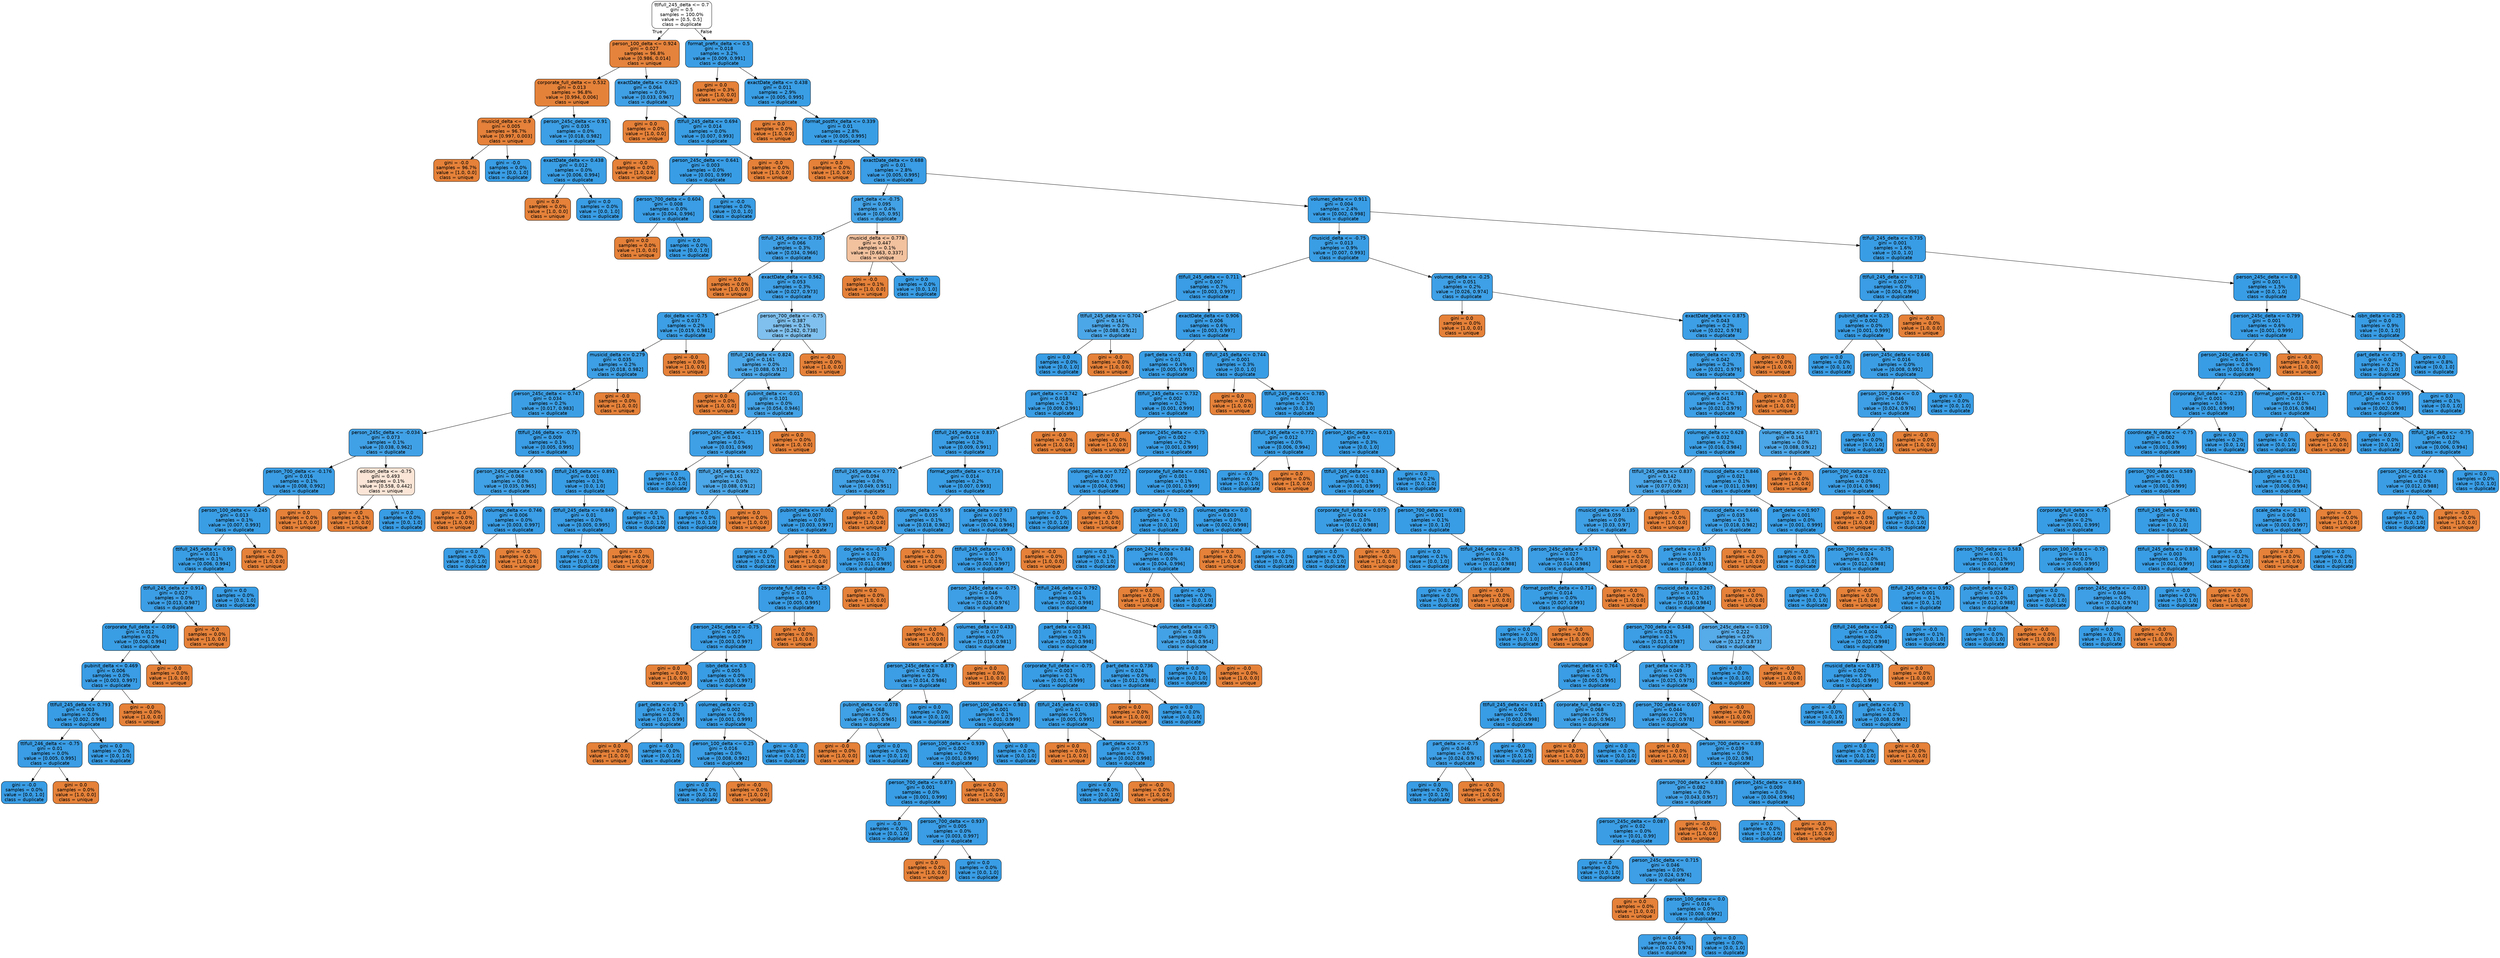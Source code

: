 digraph Tree {
node [shape=box, style="filled, rounded", color="black", fontname=helvetica] ;
edge [fontname=helvetica] ;
0 [label="ttlfull_245_delta <= 0.7\ngini = 0.5\nsamples = 100.0%\nvalue = [0.5, 0.5]\nclass = duplicate", fillcolor="#ffffff"] ;
1 [label="person_100_delta <= 0.924\ngini = 0.027\nsamples = 96.8%\nvalue = [0.986, 0.014]\nclass = unique", fillcolor="#e5833c"] ;
0 -> 1 [labeldistance=2.5, labelangle=45, headlabel="True"] ;
2 [label="corporate_full_delta <= 0.532\ngini = 0.013\nsamples = 96.8%\nvalue = [0.994, 0.006]\nclass = unique", fillcolor="#e5823a"] ;
1 -> 2 ;
3 [label="musicid_delta <= 0.9\ngini = 0.005\nsamples = 96.7%\nvalue = [0.997, 0.003]\nclass = unique", fillcolor="#e5813a"] ;
2 -> 3 ;
4 [label="gini = -0.0\nsamples = 96.7%\nvalue = [1.0, 0.0]\nclass = unique", fillcolor="#e58139"] ;
3 -> 4 ;
5 [label="gini = -0.0\nsamples = 0.0%\nvalue = [0.0, 1.0]\nclass = duplicate", fillcolor="#399de5"] ;
3 -> 5 ;
6 [label="person_245c_delta <= 0.91\ngini = 0.035\nsamples = 0.0%\nvalue = [0.018, 0.982]\nclass = duplicate", fillcolor="#3d9fe5"] ;
2 -> 6 ;
7 [label="exactDate_delta <= 0.438\ngini = 0.012\nsamples = 0.0%\nvalue = [0.006, 0.994]\nclass = duplicate", fillcolor="#3a9ee5"] ;
6 -> 7 ;
8 [label="gini = 0.0\nsamples = 0.0%\nvalue = [1.0, 0.0]\nclass = unique", fillcolor="#e58139"] ;
7 -> 8 ;
9 [label="gini = 0.0\nsamples = 0.0%\nvalue = [0.0, 1.0]\nclass = duplicate", fillcolor="#399de5"] ;
7 -> 9 ;
10 [label="gini = -0.0\nsamples = 0.0%\nvalue = [1.0, 0.0]\nclass = unique", fillcolor="#e58139"] ;
6 -> 10 ;
11 [label="exactDate_delta <= 0.625\ngini = 0.064\nsamples = 0.0%\nvalue = [0.033, 0.967]\nclass = duplicate", fillcolor="#40a0e6"] ;
1 -> 11 ;
12 [label="gini = 0.0\nsamples = 0.0%\nvalue = [1.0, 0.0]\nclass = unique", fillcolor="#e58139"] ;
11 -> 12 ;
13 [label="ttlfull_245_delta <= 0.694\ngini = 0.014\nsamples = 0.0%\nvalue = [0.007, 0.993]\nclass = duplicate", fillcolor="#3a9ee5"] ;
11 -> 13 ;
14 [label="person_245c_delta <= 0.641\ngini = 0.003\nsamples = 0.0%\nvalue = [0.001, 0.999]\nclass = duplicate", fillcolor="#399de5"] ;
13 -> 14 ;
15 [label="person_700_delta <= 0.604\ngini = 0.008\nsamples = 0.0%\nvalue = [0.004, 0.996]\nclass = duplicate", fillcolor="#3a9de5"] ;
14 -> 15 ;
16 [label="gini = 0.0\nsamples = 0.0%\nvalue = [1.0, 0.0]\nclass = unique", fillcolor="#e58139"] ;
15 -> 16 ;
17 [label="gini = 0.0\nsamples = 0.0%\nvalue = [0.0, 1.0]\nclass = duplicate", fillcolor="#399de5"] ;
15 -> 17 ;
18 [label="gini = -0.0\nsamples = 0.0%\nvalue = [0.0, 1.0]\nclass = duplicate", fillcolor="#399de5"] ;
14 -> 18 ;
19 [label="gini = -0.0\nsamples = 0.0%\nvalue = [1.0, 0.0]\nclass = unique", fillcolor="#e58139"] ;
13 -> 19 ;
20 [label="format_prefix_delta <= 0.5\ngini = 0.018\nsamples = 3.2%\nvalue = [0.009, 0.991]\nclass = duplicate", fillcolor="#3b9ee5"] ;
0 -> 20 [labeldistance=2.5, labelangle=-45, headlabel="False"] ;
21 [label="gini = 0.0\nsamples = 0.3%\nvalue = [1.0, 0.0]\nclass = unique", fillcolor="#e58139"] ;
20 -> 21 ;
22 [label="exactDate_delta <= 0.438\ngini = 0.011\nsamples = 2.9%\nvalue = [0.005, 0.995]\nclass = duplicate", fillcolor="#3a9ee5"] ;
20 -> 22 ;
23 [label="gini = 0.0\nsamples = 0.0%\nvalue = [1.0, 0.0]\nclass = unique", fillcolor="#e58139"] ;
22 -> 23 ;
24 [label="format_postfix_delta <= 0.339\ngini = 0.01\nsamples = 2.8%\nvalue = [0.005, 0.995]\nclass = duplicate", fillcolor="#3a9ee5"] ;
22 -> 24 ;
25 [label="gini = 0.0\nsamples = 0.0%\nvalue = [1.0, 0.0]\nclass = unique", fillcolor="#e58139"] ;
24 -> 25 ;
26 [label="exactDate_delta <= 0.688\ngini = 0.01\nsamples = 2.8%\nvalue = [0.005, 0.995]\nclass = duplicate", fillcolor="#3a9de5"] ;
24 -> 26 ;
27 [label="part_delta <= -0.75\ngini = 0.095\nsamples = 0.4%\nvalue = [0.05, 0.95]\nclass = duplicate", fillcolor="#43a2e6"] ;
26 -> 27 ;
28 [label="ttlfull_245_delta <= 0.735\ngini = 0.066\nsamples = 0.3%\nvalue = [0.034, 0.966]\nclass = duplicate", fillcolor="#40a0e6"] ;
27 -> 28 ;
29 [label="gini = 0.0\nsamples = 0.0%\nvalue = [1.0, 0.0]\nclass = unique", fillcolor="#e58139"] ;
28 -> 29 ;
30 [label="exactDate_delta <= 0.562\ngini = 0.053\nsamples = 0.3%\nvalue = [0.027, 0.973]\nclass = duplicate", fillcolor="#3fa0e6"] ;
28 -> 30 ;
31 [label="doi_delta <= -0.75\ngini = 0.037\nsamples = 0.2%\nvalue = [0.019, 0.981]\nclass = duplicate", fillcolor="#3d9fe5"] ;
30 -> 31 ;
32 [label="musicid_delta <= 0.279\ngini = 0.035\nsamples = 0.2%\nvalue = [0.018, 0.982]\nclass = duplicate", fillcolor="#3d9fe5"] ;
31 -> 32 ;
33 [label="person_245c_delta <= 0.747\ngini = 0.034\nsamples = 0.2%\nvalue = [0.017, 0.983]\nclass = duplicate", fillcolor="#3c9fe5"] ;
32 -> 33 ;
34 [label="person_245c_delta <= -0.034\ngini = 0.073\nsamples = 0.1%\nvalue = [0.038, 0.962]\nclass = duplicate", fillcolor="#41a1e6"] ;
33 -> 34 ;
35 [label="person_700_delta <= -0.176\ngini = 0.016\nsamples = 0.1%\nvalue = [0.008, 0.992]\nclass = duplicate", fillcolor="#3b9ee5"] ;
34 -> 35 ;
36 [label="person_100_delta <= -0.245\ngini = 0.013\nsamples = 0.1%\nvalue = [0.007, 0.993]\nclass = duplicate", fillcolor="#3a9ee5"] ;
35 -> 36 ;
37 [label="ttlfull_245_delta <= 0.95\ngini = 0.011\nsamples = 0.1%\nvalue = [0.006, 0.994]\nclass = duplicate", fillcolor="#3a9ee5"] ;
36 -> 37 ;
38 [label="ttlfull_245_delta <= 0.914\ngini = 0.027\nsamples = 0.0%\nvalue = [0.013, 0.987]\nclass = duplicate", fillcolor="#3c9ee5"] ;
37 -> 38 ;
39 [label="corporate_full_delta <= -0.096\ngini = 0.012\nsamples = 0.0%\nvalue = [0.006, 0.994]\nclass = duplicate", fillcolor="#3a9ee5"] ;
38 -> 39 ;
40 [label="pubinit_delta <= 0.469\ngini = 0.006\nsamples = 0.0%\nvalue = [0.003, 0.997]\nclass = duplicate", fillcolor="#3a9de5"] ;
39 -> 40 ;
41 [label="ttlfull_245_delta <= 0.793\ngini = 0.003\nsamples = 0.0%\nvalue = [0.002, 0.998]\nclass = duplicate", fillcolor="#399de5"] ;
40 -> 41 ;
42 [label="ttlfull_246_delta <= -0.75\ngini = 0.01\nsamples = 0.0%\nvalue = [0.005, 0.995]\nclass = duplicate", fillcolor="#3a9de5"] ;
41 -> 42 ;
43 [label="gini = -0.0\nsamples = 0.0%\nvalue = [0.0, 1.0]\nclass = duplicate", fillcolor="#399de5"] ;
42 -> 43 ;
44 [label="gini = 0.0\nsamples = 0.0%\nvalue = [1.0, 0.0]\nclass = unique", fillcolor="#e58139"] ;
42 -> 44 ;
45 [label="gini = 0.0\nsamples = 0.0%\nvalue = [0.0, 1.0]\nclass = duplicate", fillcolor="#399de5"] ;
41 -> 45 ;
46 [label="gini = -0.0\nsamples = 0.0%\nvalue = [1.0, 0.0]\nclass = unique", fillcolor="#e58139"] ;
40 -> 46 ;
47 [label="gini = -0.0\nsamples = 0.0%\nvalue = [1.0, 0.0]\nclass = unique", fillcolor="#e58139"] ;
39 -> 47 ;
48 [label="gini = -0.0\nsamples = 0.0%\nvalue = [1.0, 0.0]\nclass = unique", fillcolor="#e58139"] ;
38 -> 48 ;
49 [label="gini = 0.0\nsamples = 0.0%\nvalue = [0.0, 1.0]\nclass = duplicate", fillcolor="#399de5"] ;
37 -> 49 ;
50 [label="gini = 0.0\nsamples = 0.0%\nvalue = [1.0, 0.0]\nclass = unique", fillcolor="#e58139"] ;
36 -> 50 ;
51 [label="gini = 0.0\nsamples = 0.0%\nvalue = [1.0, 0.0]\nclass = unique", fillcolor="#e58139"] ;
35 -> 51 ;
52 [label="edition_delta <= -0.75\ngini = 0.493\nsamples = 0.1%\nvalue = [0.558, 0.442]\nclass = unique", fillcolor="#fae5d6"] ;
34 -> 52 ;
53 [label="gini = -0.0\nsamples = 0.1%\nvalue = [1.0, 0.0]\nclass = unique", fillcolor="#e58139"] ;
52 -> 53 ;
54 [label="gini = 0.0\nsamples = 0.0%\nvalue = [0.0, 1.0]\nclass = duplicate", fillcolor="#399de5"] ;
52 -> 54 ;
55 [label="ttlfull_246_delta <= -0.75\ngini = 0.009\nsamples = 0.1%\nvalue = [0.005, 0.995]\nclass = duplicate", fillcolor="#3a9de5"] ;
33 -> 55 ;
56 [label="person_245c_delta <= 0.906\ngini = 0.068\nsamples = 0.0%\nvalue = [0.035, 0.965]\nclass = duplicate", fillcolor="#40a1e6"] ;
55 -> 56 ;
57 [label="gini = -0.0\nsamples = 0.0%\nvalue = [1.0, 0.0]\nclass = unique", fillcolor="#e58139"] ;
56 -> 57 ;
58 [label="volumes_delta <= 0.746\ngini = 0.006\nsamples = 0.0%\nvalue = [0.003, 0.997]\nclass = duplicate", fillcolor="#3a9de5"] ;
56 -> 58 ;
59 [label="gini = 0.0\nsamples = 0.0%\nvalue = [0.0, 1.0]\nclass = duplicate", fillcolor="#399de5"] ;
58 -> 59 ;
60 [label="gini = -0.0\nsamples = 0.0%\nvalue = [1.0, 0.0]\nclass = unique", fillcolor="#e58139"] ;
58 -> 60 ;
61 [label="ttlfull_245_delta <= 0.891\ngini = 0.001\nsamples = 0.1%\nvalue = [0.0, 1.0]\nclass = duplicate", fillcolor="#399de5"] ;
55 -> 61 ;
62 [label="ttlfull_245_delta <= 0.849\ngini = 0.01\nsamples = 0.0%\nvalue = [0.005, 0.995]\nclass = duplicate", fillcolor="#3a9de5"] ;
61 -> 62 ;
63 [label="gini = -0.0\nsamples = 0.0%\nvalue = [0.0, 1.0]\nclass = duplicate", fillcolor="#399de5"] ;
62 -> 63 ;
64 [label="gini = 0.0\nsamples = 0.0%\nvalue = [1.0, 0.0]\nclass = unique", fillcolor="#e58139"] ;
62 -> 64 ;
65 [label="gini = -0.0\nsamples = 0.1%\nvalue = [0.0, 1.0]\nclass = duplicate", fillcolor="#399de5"] ;
61 -> 65 ;
66 [label="gini = -0.0\nsamples = 0.0%\nvalue = [1.0, 0.0]\nclass = unique", fillcolor="#e58139"] ;
32 -> 66 ;
67 [label="gini = -0.0\nsamples = 0.0%\nvalue = [1.0, 0.0]\nclass = unique", fillcolor="#e58139"] ;
31 -> 67 ;
68 [label="person_700_delta <= -0.75\ngini = 0.387\nsamples = 0.1%\nvalue = [0.262, 0.738]\nclass = duplicate", fillcolor="#7fc0ee"] ;
30 -> 68 ;
69 [label="ttlfull_245_delta <= 0.824\ngini = 0.161\nsamples = 0.0%\nvalue = [0.088, 0.912]\nclass = duplicate", fillcolor="#4ca7e8"] ;
68 -> 69 ;
70 [label="gini = 0.0\nsamples = 0.0%\nvalue = [1.0, 0.0]\nclass = unique", fillcolor="#e58139"] ;
69 -> 70 ;
71 [label="pubinit_delta <= -0.01\ngini = 0.101\nsamples = 0.0%\nvalue = [0.054, 0.946]\nclass = duplicate", fillcolor="#44a3e6"] ;
69 -> 71 ;
72 [label="person_245c_delta <= -0.115\ngini = 0.061\nsamples = 0.0%\nvalue = [0.031, 0.969]\nclass = duplicate", fillcolor="#3fa0e6"] ;
71 -> 72 ;
73 [label="gini = 0.0\nsamples = 0.0%\nvalue = [0.0, 1.0]\nclass = duplicate", fillcolor="#399de5"] ;
72 -> 73 ;
74 [label="ttlfull_245_delta <= 0.922\ngini = 0.161\nsamples = 0.0%\nvalue = [0.088, 0.912]\nclass = duplicate", fillcolor="#4ca7e8"] ;
72 -> 74 ;
75 [label="gini = 0.0\nsamples = 0.0%\nvalue = [0.0, 1.0]\nclass = duplicate", fillcolor="#399de5"] ;
74 -> 75 ;
76 [label="gini = 0.0\nsamples = 0.0%\nvalue = [1.0, 0.0]\nclass = unique", fillcolor="#e58139"] ;
74 -> 76 ;
77 [label="gini = 0.0\nsamples = 0.0%\nvalue = [1.0, 0.0]\nclass = unique", fillcolor="#e58139"] ;
71 -> 77 ;
78 [label="gini = -0.0\nsamples = 0.0%\nvalue = [1.0, 0.0]\nclass = unique", fillcolor="#e58139"] ;
68 -> 78 ;
79 [label="musicid_delta <= 0.778\ngini = 0.447\nsamples = 0.1%\nvalue = [0.663, 0.337]\nclass = unique", fillcolor="#f2c19e"] ;
27 -> 79 ;
80 [label="gini = -0.0\nsamples = 0.1%\nvalue = [1.0, 0.0]\nclass = unique", fillcolor="#e58139"] ;
79 -> 80 ;
81 [label="gini = 0.0\nsamples = 0.0%\nvalue = [0.0, 1.0]\nclass = duplicate", fillcolor="#399de5"] ;
79 -> 81 ;
82 [label="volumes_delta <= 0.911\ngini = 0.004\nsamples = 2.4%\nvalue = [0.002, 0.998]\nclass = duplicate", fillcolor="#399de5"] ;
26 -> 82 ;
83 [label="musicid_delta <= -0.75\ngini = 0.013\nsamples = 0.9%\nvalue = [0.007, 0.993]\nclass = duplicate", fillcolor="#3a9ee5"] ;
82 -> 83 ;
84 [label="ttlfull_245_delta <= 0.711\ngini = 0.007\nsamples = 0.7%\nvalue = [0.003, 0.997]\nclass = duplicate", fillcolor="#3a9de5"] ;
83 -> 84 ;
85 [label="ttlfull_245_delta <= 0.704\ngini = 0.161\nsamples = 0.0%\nvalue = [0.088, 0.912]\nclass = duplicate", fillcolor="#4ca7e8"] ;
84 -> 85 ;
86 [label="gini = 0.0\nsamples = 0.0%\nvalue = [0.0, 1.0]\nclass = duplicate", fillcolor="#399de5"] ;
85 -> 86 ;
87 [label="gini = -0.0\nsamples = 0.0%\nvalue = [1.0, 0.0]\nclass = unique", fillcolor="#e58139"] ;
85 -> 87 ;
88 [label="exactDate_delta <= 0.906\ngini = 0.006\nsamples = 0.6%\nvalue = [0.003, 0.997]\nclass = duplicate", fillcolor="#3a9de5"] ;
84 -> 88 ;
89 [label="part_delta <= 0.748\ngini = 0.01\nsamples = 0.4%\nvalue = [0.005, 0.995]\nclass = duplicate", fillcolor="#3a9ee5"] ;
88 -> 89 ;
90 [label="part_delta <= 0.742\ngini = 0.018\nsamples = 0.2%\nvalue = [0.009, 0.991]\nclass = duplicate", fillcolor="#3b9ee5"] ;
89 -> 90 ;
91 [label="ttlfull_245_delta <= 0.837\ngini = 0.018\nsamples = 0.2%\nvalue = [0.009, 0.991]\nclass = duplicate", fillcolor="#3b9ee5"] ;
90 -> 91 ;
92 [label="ttlfull_245_delta <= 0.772\ngini = 0.094\nsamples = 0.0%\nvalue = [0.049, 0.951]\nclass = duplicate", fillcolor="#43a2e6"] ;
91 -> 92 ;
93 [label="pubinit_delta <= 0.002\ngini = 0.007\nsamples = 0.0%\nvalue = [0.003, 0.997]\nclass = duplicate", fillcolor="#3a9de5"] ;
92 -> 93 ;
94 [label="gini = 0.0\nsamples = 0.0%\nvalue = [0.0, 1.0]\nclass = duplicate", fillcolor="#399de5"] ;
93 -> 94 ;
95 [label="gini = -0.0\nsamples = 0.0%\nvalue = [1.0, 0.0]\nclass = unique", fillcolor="#e58139"] ;
93 -> 95 ;
96 [label="gini = -0.0\nsamples = 0.0%\nvalue = [1.0, 0.0]\nclass = unique", fillcolor="#e58139"] ;
92 -> 96 ;
97 [label="format_postfix_delta <= 0.714\ngini = 0.014\nsamples = 0.2%\nvalue = [0.007, 0.993]\nclass = duplicate", fillcolor="#3a9ee5"] ;
91 -> 97 ;
98 [label="volumes_delta <= 0.59\ngini = 0.035\nsamples = 0.1%\nvalue = [0.018, 0.982]\nclass = duplicate", fillcolor="#3d9fe5"] ;
97 -> 98 ;
99 [label="doi_delta <= -0.75\ngini = 0.021\nsamples = 0.0%\nvalue = [0.011, 0.989]\nclass = duplicate", fillcolor="#3b9ee5"] ;
98 -> 99 ;
100 [label="corporate_full_delta <= 0.25\ngini = 0.01\nsamples = 0.0%\nvalue = [0.005, 0.995]\nclass = duplicate", fillcolor="#3a9de5"] ;
99 -> 100 ;
101 [label="person_245c_delta <= -0.75\ngini = 0.007\nsamples = 0.0%\nvalue = [0.003, 0.997]\nclass = duplicate", fillcolor="#3a9de5"] ;
100 -> 101 ;
102 [label="gini = 0.0\nsamples = 0.0%\nvalue = [1.0, 0.0]\nclass = unique", fillcolor="#e58139"] ;
101 -> 102 ;
103 [label="isbn_delta <= 0.5\ngini = 0.005\nsamples = 0.0%\nvalue = [0.003, 0.997]\nclass = duplicate", fillcolor="#399de5"] ;
101 -> 103 ;
104 [label="part_delta <= -0.75\ngini = 0.019\nsamples = 0.0%\nvalue = [0.01, 0.99]\nclass = duplicate", fillcolor="#3b9ee5"] ;
103 -> 104 ;
105 [label="gini = 0.0\nsamples = 0.0%\nvalue = [1.0, 0.0]\nclass = unique", fillcolor="#e58139"] ;
104 -> 105 ;
106 [label="gini = -0.0\nsamples = 0.0%\nvalue = [0.0, 1.0]\nclass = duplicate", fillcolor="#399de5"] ;
104 -> 106 ;
107 [label="volumes_delta <= -0.25\ngini = 0.002\nsamples = 0.0%\nvalue = [0.001, 0.999]\nclass = duplicate", fillcolor="#399de5"] ;
103 -> 107 ;
108 [label="person_100_delta <= 0.25\ngini = 0.016\nsamples = 0.0%\nvalue = [0.008, 0.992]\nclass = duplicate", fillcolor="#3b9ee5"] ;
107 -> 108 ;
109 [label="gini = 0.0\nsamples = 0.0%\nvalue = [0.0, 1.0]\nclass = duplicate", fillcolor="#399de5"] ;
108 -> 109 ;
110 [label="gini = -0.0\nsamples = 0.0%\nvalue = [1.0, 0.0]\nclass = unique", fillcolor="#e58139"] ;
108 -> 110 ;
111 [label="gini = -0.0\nsamples = 0.0%\nvalue = [0.0, 1.0]\nclass = duplicate", fillcolor="#399de5"] ;
107 -> 111 ;
112 [label="gini = 0.0\nsamples = 0.0%\nvalue = [1.0, 0.0]\nclass = unique", fillcolor="#e58139"] ;
100 -> 112 ;
113 [label="gini = 0.0\nsamples = 0.0%\nvalue = [1.0, 0.0]\nclass = unique", fillcolor="#e58139"] ;
99 -> 113 ;
114 [label="gini = 0.0\nsamples = 0.0%\nvalue = [1.0, 0.0]\nclass = unique", fillcolor="#e58139"] ;
98 -> 114 ;
115 [label="scale_delta <= 0.917\ngini = 0.007\nsamples = 0.1%\nvalue = [0.004, 0.996]\nclass = duplicate", fillcolor="#3a9de5"] ;
97 -> 115 ;
116 [label="ttlfull_245_delta <= 0.93\ngini = 0.007\nsamples = 0.1%\nvalue = [0.003, 0.997]\nclass = duplicate", fillcolor="#3a9de5"] ;
115 -> 116 ;
117 [label="person_245c_delta <= -0.75\ngini = 0.046\nsamples = 0.0%\nvalue = [0.024, 0.976]\nclass = duplicate", fillcolor="#3e9fe6"] ;
116 -> 117 ;
118 [label="gini = 0.0\nsamples = 0.0%\nvalue = [1.0, 0.0]\nclass = unique", fillcolor="#e58139"] ;
117 -> 118 ;
119 [label="volumes_delta <= 0.433\ngini = 0.037\nsamples = 0.0%\nvalue = [0.019, 0.981]\nclass = duplicate", fillcolor="#3d9fe6"] ;
117 -> 119 ;
120 [label="person_245c_delta <= 0.879\ngini = 0.028\nsamples = 0.0%\nvalue = [0.014, 0.986]\nclass = duplicate", fillcolor="#3c9ee5"] ;
119 -> 120 ;
121 [label="pubinit_delta <= -0.078\ngini = 0.068\nsamples = 0.0%\nvalue = [0.035, 0.965]\nclass = duplicate", fillcolor="#40a1e6"] ;
120 -> 121 ;
122 [label="gini = -0.0\nsamples = 0.0%\nvalue = [1.0, 0.0]\nclass = unique", fillcolor="#e58139"] ;
121 -> 122 ;
123 [label="gini = 0.0\nsamples = 0.0%\nvalue = [0.0, 1.0]\nclass = duplicate", fillcolor="#399de5"] ;
121 -> 123 ;
124 [label="gini = 0.0\nsamples = 0.0%\nvalue = [0.0, 1.0]\nclass = duplicate", fillcolor="#399de5"] ;
120 -> 124 ;
125 [label="gini = 0.0\nsamples = 0.0%\nvalue = [1.0, 0.0]\nclass = unique", fillcolor="#e58139"] ;
119 -> 125 ;
126 [label="ttlfull_246_delta <= 0.792\ngini = 0.004\nsamples = 0.1%\nvalue = [0.002, 0.998]\nclass = duplicate", fillcolor="#399de5"] ;
116 -> 126 ;
127 [label="part_delta <= 0.361\ngini = 0.003\nsamples = 0.1%\nvalue = [0.002, 0.998]\nclass = duplicate", fillcolor="#399de5"] ;
126 -> 127 ;
128 [label="corporate_full_delta <= -0.75\ngini = 0.003\nsamples = 0.1%\nvalue = [0.001, 0.999]\nclass = duplicate", fillcolor="#399de5"] ;
127 -> 128 ;
129 [label="person_100_delta <= 0.983\ngini = 0.001\nsamples = 0.1%\nvalue = [0.001, 0.999]\nclass = duplicate", fillcolor="#399de5"] ;
128 -> 129 ;
130 [label="person_100_delta <= 0.939\ngini = 0.002\nsamples = 0.0%\nvalue = [0.001, 0.999]\nclass = duplicate", fillcolor="#399de5"] ;
129 -> 130 ;
131 [label="person_700_delta <= 0.873\ngini = 0.001\nsamples = 0.0%\nvalue = [0.001, 0.999]\nclass = duplicate", fillcolor="#399de5"] ;
130 -> 131 ;
132 [label="gini = -0.0\nsamples = 0.0%\nvalue = [0.0, 1.0]\nclass = duplicate", fillcolor="#399de5"] ;
131 -> 132 ;
133 [label="person_700_delta <= 0.937\ngini = 0.005\nsamples = 0.0%\nvalue = [0.003, 0.997]\nclass = duplicate", fillcolor="#3a9de5"] ;
131 -> 133 ;
134 [label="gini = 0.0\nsamples = 0.0%\nvalue = [1.0, 0.0]\nclass = unique", fillcolor="#e58139"] ;
133 -> 134 ;
135 [label="gini = 0.0\nsamples = 0.0%\nvalue = [0.0, 1.0]\nclass = duplicate", fillcolor="#399de5"] ;
133 -> 135 ;
136 [label="gini = 0.0\nsamples = 0.0%\nvalue = [1.0, 0.0]\nclass = unique", fillcolor="#e58139"] ;
130 -> 136 ;
137 [label="gini = 0.0\nsamples = 0.0%\nvalue = [0.0, 1.0]\nclass = duplicate", fillcolor="#399de5"] ;
129 -> 137 ;
138 [label="ttlfull_245_delta <= 0.983\ngini = 0.01\nsamples = 0.0%\nvalue = [0.005, 0.995]\nclass = duplicate", fillcolor="#3a9ee5"] ;
128 -> 138 ;
139 [label="gini = 0.0\nsamples = 0.0%\nvalue = [1.0, 0.0]\nclass = unique", fillcolor="#e58139"] ;
138 -> 139 ;
140 [label="part_delta <= -0.75\ngini = 0.003\nsamples = 0.0%\nvalue = [0.002, 0.998]\nclass = duplicate", fillcolor="#399de5"] ;
138 -> 140 ;
141 [label="gini = 0.0\nsamples = 0.0%\nvalue = [0.0, 1.0]\nclass = duplicate", fillcolor="#399de5"] ;
140 -> 141 ;
142 [label="gini = -0.0\nsamples = 0.0%\nvalue = [1.0, 0.0]\nclass = unique", fillcolor="#e58139"] ;
140 -> 142 ;
143 [label="part_delta <= 0.736\ngini = 0.024\nsamples = 0.0%\nvalue = [0.012, 0.988]\nclass = duplicate", fillcolor="#3b9ee5"] ;
127 -> 143 ;
144 [label="gini = 0.0\nsamples = 0.0%\nvalue = [1.0, 0.0]\nclass = unique", fillcolor="#e58139"] ;
143 -> 144 ;
145 [label="gini = 0.0\nsamples = 0.0%\nvalue = [0.0, 1.0]\nclass = duplicate", fillcolor="#399de5"] ;
143 -> 145 ;
146 [label="volumes_delta <= -0.75\ngini = 0.088\nsamples = 0.0%\nvalue = [0.046, 0.954]\nclass = duplicate", fillcolor="#43a2e6"] ;
126 -> 146 ;
147 [label="gini = 0.0\nsamples = 0.0%\nvalue = [0.0, 1.0]\nclass = duplicate", fillcolor="#399de5"] ;
146 -> 147 ;
148 [label="gini = -0.0\nsamples = 0.0%\nvalue = [1.0, 0.0]\nclass = unique", fillcolor="#e58139"] ;
146 -> 148 ;
149 [label="gini = -0.0\nsamples = 0.0%\nvalue = [1.0, 0.0]\nclass = unique", fillcolor="#e58139"] ;
115 -> 149 ;
150 [label="gini = -0.0\nsamples = 0.0%\nvalue = [1.0, 0.0]\nclass = unique", fillcolor="#e58139"] ;
90 -> 150 ;
151 [label="ttlfull_245_delta <= 0.732\ngini = 0.002\nsamples = 0.2%\nvalue = [0.001, 0.999]\nclass = duplicate", fillcolor="#399de5"] ;
89 -> 151 ;
152 [label="gini = 0.0\nsamples = 0.0%\nvalue = [1.0, 0.0]\nclass = unique", fillcolor="#e58139"] ;
151 -> 152 ;
153 [label="person_245c_delta <= -0.75\ngini = 0.002\nsamples = 0.2%\nvalue = [0.001, 0.999]\nclass = duplicate", fillcolor="#399de5"] ;
151 -> 153 ;
154 [label="volumes_delta <= 0.722\ngini = 0.007\nsamples = 0.0%\nvalue = [0.004, 0.996]\nclass = duplicate", fillcolor="#3a9de5"] ;
153 -> 154 ;
155 [label="gini = 0.0\nsamples = 0.0%\nvalue = [0.0, 1.0]\nclass = duplicate", fillcolor="#399de5"] ;
154 -> 155 ;
156 [label="gini = -0.0\nsamples = 0.0%\nvalue = [1.0, 0.0]\nclass = unique", fillcolor="#e58139"] ;
154 -> 156 ;
157 [label="corporate_full_delta <= 0.061\ngini = 0.001\nsamples = 0.1%\nvalue = [0.001, 0.999]\nclass = duplicate", fillcolor="#399de5"] ;
153 -> 157 ;
158 [label="pubinit_delta <= 0.25\ngini = 0.0\nsamples = 0.1%\nvalue = [0.0, 1.0]\nclass = duplicate", fillcolor="#399de5"] ;
157 -> 158 ;
159 [label="gini = 0.0\nsamples = 0.1%\nvalue = [0.0, 1.0]\nclass = duplicate", fillcolor="#399de5"] ;
158 -> 159 ;
160 [label="person_245c_delta <= 0.84\ngini = 0.008\nsamples = 0.0%\nvalue = [0.004, 0.996]\nclass = duplicate", fillcolor="#3a9de5"] ;
158 -> 160 ;
161 [label="gini = 0.0\nsamples = 0.0%\nvalue = [1.0, 0.0]\nclass = unique", fillcolor="#e58139"] ;
160 -> 161 ;
162 [label="gini = -0.0\nsamples = 0.0%\nvalue = [0.0, 1.0]\nclass = duplicate", fillcolor="#399de5"] ;
160 -> 162 ;
163 [label="volumes_delta <= 0.0\ngini = 0.003\nsamples = 0.0%\nvalue = [0.002, 0.998]\nclass = duplicate", fillcolor="#399de5"] ;
157 -> 163 ;
164 [label="gini = 0.0\nsamples = 0.0%\nvalue = [1.0, 0.0]\nclass = unique", fillcolor="#e58139"] ;
163 -> 164 ;
165 [label="gini = 0.0\nsamples = 0.0%\nvalue = [0.0, 1.0]\nclass = duplicate", fillcolor="#399de5"] ;
163 -> 165 ;
166 [label="ttlfull_245_delta <= 0.744\ngini = 0.001\nsamples = 0.3%\nvalue = [0.0, 1.0]\nclass = duplicate", fillcolor="#399de5"] ;
88 -> 166 ;
167 [label="gini = 0.0\nsamples = 0.0%\nvalue = [1.0, 0.0]\nclass = unique", fillcolor="#e58139"] ;
166 -> 167 ;
168 [label="ttlfull_245_delta <= 0.785\ngini = 0.001\nsamples = 0.3%\nvalue = [0.0, 1.0]\nclass = duplicate", fillcolor="#399de5"] ;
166 -> 168 ;
169 [label="ttlfull_245_delta <= 0.772\ngini = 0.012\nsamples = 0.0%\nvalue = [0.006, 0.994]\nclass = duplicate", fillcolor="#3a9ee5"] ;
168 -> 169 ;
170 [label="gini = -0.0\nsamples = 0.0%\nvalue = [0.0, 1.0]\nclass = duplicate", fillcolor="#399de5"] ;
169 -> 170 ;
171 [label="gini = 0.0\nsamples = 0.0%\nvalue = [1.0, 0.0]\nclass = unique", fillcolor="#e58139"] ;
169 -> 171 ;
172 [label="person_245c_delta <= 0.013\ngini = 0.0\nsamples = 0.3%\nvalue = [0.0, 1.0]\nclass = duplicate", fillcolor="#399de5"] ;
168 -> 172 ;
173 [label="ttlfull_245_delta <= 0.843\ngini = 0.001\nsamples = 0.1%\nvalue = [0.001, 0.999]\nclass = duplicate", fillcolor="#399de5"] ;
172 -> 173 ;
174 [label="corporate_full_delta <= 0.075\ngini = 0.024\nsamples = 0.0%\nvalue = [0.012, 0.988]\nclass = duplicate", fillcolor="#3b9ee5"] ;
173 -> 174 ;
175 [label="gini = 0.0\nsamples = 0.0%\nvalue = [0.0, 1.0]\nclass = duplicate", fillcolor="#399de5"] ;
174 -> 175 ;
176 [label="gini = -0.0\nsamples = 0.0%\nvalue = [1.0, 0.0]\nclass = unique", fillcolor="#e58139"] ;
174 -> 176 ;
177 [label="person_700_delta <= 0.081\ngini = 0.001\nsamples = 0.1%\nvalue = [0.0, 1.0]\nclass = duplicate", fillcolor="#399de5"] ;
173 -> 177 ;
178 [label="gini = 0.0\nsamples = 0.1%\nvalue = [0.0, 1.0]\nclass = duplicate", fillcolor="#399de5"] ;
177 -> 178 ;
179 [label="ttlfull_246_delta <= -0.75\ngini = 0.024\nsamples = 0.0%\nvalue = [0.012, 0.988]\nclass = duplicate", fillcolor="#3b9ee5"] ;
177 -> 179 ;
180 [label="gini = 0.0\nsamples = 0.0%\nvalue = [0.0, 1.0]\nclass = duplicate", fillcolor="#399de5"] ;
179 -> 180 ;
181 [label="gini = -0.0\nsamples = 0.0%\nvalue = [1.0, 0.0]\nclass = unique", fillcolor="#e58139"] ;
179 -> 181 ;
182 [label="gini = 0.0\nsamples = 0.2%\nvalue = [0.0, 1.0]\nclass = duplicate", fillcolor="#399de5"] ;
172 -> 182 ;
183 [label="volumes_delta <= -0.25\ngini = 0.051\nsamples = 0.2%\nvalue = [0.026, 0.974]\nclass = duplicate", fillcolor="#3ea0e6"] ;
83 -> 183 ;
184 [label="gini = 0.0\nsamples = 0.0%\nvalue = [1.0, 0.0]\nclass = unique", fillcolor="#e58139"] ;
183 -> 184 ;
185 [label="exactDate_delta <= 0.875\ngini = 0.043\nsamples = 0.2%\nvalue = [0.022, 0.978]\nclass = duplicate", fillcolor="#3d9fe6"] ;
183 -> 185 ;
186 [label="edition_delta <= -0.75\ngini = 0.042\nsamples = 0.2%\nvalue = [0.021, 0.979]\nclass = duplicate", fillcolor="#3d9fe6"] ;
185 -> 186 ;
187 [label="volumes_delta <= 0.784\ngini = 0.041\nsamples = 0.2%\nvalue = [0.021, 0.979]\nclass = duplicate", fillcolor="#3d9fe6"] ;
186 -> 187 ;
188 [label="volumes_delta <= 0.628\ngini = 0.032\nsamples = 0.2%\nvalue = [0.016, 0.984]\nclass = duplicate", fillcolor="#3c9fe5"] ;
187 -> 188 ;
189 [label="ttlfull_245_delta <= 0.837\ngini = 0.142\nsamples = 0.0%\nvalue = [0.077, 0.923]\nclass = duplicate", fillcolor="#49a5e7"] ;
188 -> 189 ;
190 [label="musicid_delta <= -0.135\ngini = 0.059\nsamples = 0.0%\nvalue = [0.03, 0.97]\nclass = duplicate", fillcolor="#3fa0e6"] ;
189 -> 190 ;
191 [label="person_245c_delta <= 0.174\ngini = 0.027\nsamples = 0.0%\nvalue = [0.014, 0.986]\nclass = duplicate", fillcolor="#3c9ee5"] ;
190 -> 191 ;
192 [label="format_postfix_delta <= 0.714\ngini = 0.014\nsamples = 0.0%\nvalue = [0.007, 0.993]\nclass = duplicate", fillcolor="#3a9ee5"] ;
191 -> 192 ;
193 [label="gini = 0.0\nsamples = 0.0%\nvalue = [0.0, 1.0]\nclass = duplicate", fillcolor="#399de5"] ;
192 -> 193 ;
194 [label="gini = -0.0\nsamples = 0.0%\nvalue = [1.0, 0.0]\nclass = unique", fillcolor="#e58139"] ;
192 -> 194 ;
195 [label="gini = -0.0\nsamples = 0.0%\nvalue = [1.0, 0.0]\nclass = unique", fillcolor="#e58139"] ;
191 -> 195 ;
196 [label="gini = -0.0\nsamples = 0.0%\nvalue = [1.0, 0.0]\nclass = unique", fillcolor="#e58139"] ;
190 -> 196 ;
197 [label="gini = -0.0\nsamples = 0.0%\nvalue = [1.0, 0.0]\nclass = unique", fillcolor="#e58139"] ;
189 -> 197 ;
198 [label="musicid_delta <= 0.846\ngini = 0.021\nsamples = 0.1%\nvalue = [0.011, 0.989]\nclass = duplicate", fillcolor="#3b9ee5"] ;
188 -> 198 ;
199 [label="musicid_delta <= 0.646\ngini = 0.035\nsamples = 0.1%\nvalue = [0.018, 0.982]\nclass = duplicate", fillcolor="#3d9fe5"] ;
198 -> 199 ;
200 [label="part_delta <= 0.157\ngini = 0.033\nsamples = 0.1%\nvalue = [0.017, 0.983]\nclass = duplicate", fillcolor="#3c9fe5"] ;
199 -> 200 ;
201 [label="musicid_delta <= 0.267\ngini = 0.032\nsamples = 0.1%\nvalue = [0.016, 0.984]\nclass = duplicate", fillcolor="#3c9fe5"] ;
200 -> 201 ;
202 [label="person_700_delta <= 0.548\ngini = 0.026\nsamples = 0.1%\nvalue = [0.013, 0.987]\nclass = duplicate", fillcolor="#3c9ee5"] ;
201 -> 202 ;
203 [label="volumes_delta <= 0.764\ngini = 0.01\nsamples = 0.0%\nvalue = [0.005, 0.995]\nclass = duplicate", fillcolor="#3a9de5"] ;
202 -> 203 ;
204 [label="ttlfull_245_delta <= 0.811\ngini = 0.004\nsamples = 0.0%\nvalue = [0.002, 0.998]\nclass = duplicate", fillcolor="#399de5"] ;
203 -> 204 ;
205 [label="part_delta <= -0.75\ngini = 0.046\nsamples = 0.0%\nvalue = [0.024, 0.976]\nclass = duplicate", fillcolor="#3e9fe6"] ;
204 -> 205 ;
206 [label="gini = 0.0\nsamples = 0.0%\nvalue = [0.0, 1.0]\nclass = duplicate", fillcolor="#399de5"] ;
205 -> 206 ;
207 [label="gini = -0.0\nsamples = 0.0%\nvalue = [1.0, 0.0]\nclass = unique", fillcolor="#e58139"] ;
205 -> 207 ;
208 [label="gini = -0.0\nsamples = 0.0%\nvalue = [0.0, 1.0]\nclass = duplicate", fillcolor="#399de5"] ;
204 -> 208 ;
209 [label="corporate_full_delta <= 0.25\ngini = 0.068\nsamples = 0.0%\nvalue = [0.035, 0.965]\nclass = duplicate", fillcolor="#40a1e6"] ;
203 -> 209 ;
210 [label="gini = 0.0\nsamples = 0.0%\nvalue = [1.0, 0.0]\nclass = unique", fillcolor="#e58139"] ;
209 -> 210 ;
211 [label="gini = 0.0\nsamples = 0.0%\nvalue = [0.0, 1.0]\nclass = duplicate", fillcolor="#399de5"] ;
209 -> 211 ;
212 [label="part_delta <= -0.75\ngini = 0.049\nsamples = 0.0%\nvalue = [0.025, 0.975]\nclass = duplicate", fillcolor="#3ea0e6"] ;
202 -> 212 ;
213 [label="person_700_delta <= 0.607\ngini = 0.044\nsamples = 0.0%\nvalue = [0.022, 0.978]\nclass = duplicate", fillcolor="#3e9fe6"] ;
212 -> 213 ;
214 [label="gini = 0.0\nsamples = 0.0%\nvalue = [1.0, 0.0]\nclass = unique", fillcolor="#e58139"] ;
213 -> 214 ;
215 [label="person_700_delta <= 0.89\ngini = 0.039\nsamples = 0.0%\nvalue = [0.02, 0.98]\nclass = duplicate", fillcolor="#3d9fe6"] ;
213 -> 215 ;
216 [label="person_700_delta <= 0.838\ngini = 0.082\nsamples = 0.0%\nvalue = [0.043, 0.957]\nclass = duplicate", fillcolor="#42a1e6"] ;
215 -> 216 ;
217 [label="person_245c_delta <= 0.087\ngini = 0.02\nsamples = 0.0%\nvalue = [0.01, 0.99]\nclass = duplicate", fillcolor="#3b9ee5"] ;
216 -> 217 ;
218 [label="gini = 0.0\nsamples = 0.0%\nvalue = [0.0, 1.0]\nclass = duplicate", fillcolor="#399de5"] ;
217 -> 218 ;
219 [label="person_245c_delta <= 0.715\ngini = 0.046\nsamples = 0.0%\nvalue = [0.024, 0.976]\nclass = duplicate", fillcolor="#3e9fe6"] ;
217 -> 219 ;
220 [label="gini = 0.0\nsamples = 0.0%\nvalue = [1.0, 0.0]\nclass = unique", fillcolor="#e58139"] ;
219 -> 220 ;
221 [label="person_100_delta <= 0.0\ngini = 0.016\nsamples = 0.0%\nvalue = [0.008, 0.992]\nclass = duplicate", fillcolor="#3b9ee5"] ;
219 -> 221 ;
222 [label="gini = 0.046\nsamples = 0.0%\nvalue = [0.024, 0.976]\nclass = duplicate", fillcolor="#3e9fe6"] ;
221 -> 222 ;
223 [label="gini = 0.0\nsamples = 0.0%\nvalue = [0.0, 1.0]\nclass = duplicate", fillcolor="#399de5"] ;
221 -> 223 ;
224 [label="gini = -0.0\nsamples = 0.0%\nvalue = [1.0, 0.0]\nclass = unique", fillcolor="#e58139"] ;
216 -> 224 ;
225 [label="person_245c_delta <= 0.845\ngini = 0.009\nsamples = 0.0%\nvalue = [0.004, 0.996]\nclass = duplicate", fillcolor="#3a9de5"] ;
215 -> 225 ;
226 [label="gini = 0.0\nsamples = 0.0%\nvalue = [0.0, 1.0]\nclass = duplicate", fillcolor="#399de5"] ;
225 -> 226 ;
227 [label="gini = -0.0\nsamples = 0.0%\nvalue = [1.0, 0.0]\nclass = unique", fillcolor="#e58139"] ;
225 -> 227 ;
228 [label="gini = -0.0\nsamples = 0.0%\nvalue = [1.0, 0.0]\nclass = unique", fillcolor="#e58139"] ;
212 -> 228 ;
229 [label="person_245c_delta <= 0.109\ngini = 0.222\nsamples = 0.0%\nvalue = [0.127, 0.873]\nclass = duplicate", fillcolor="#56abe9"] ;
201 -> 229 ;
230 [label="gini = 0.0\nsamples = 0.0%\nvalue = [0.0, 1.0]\nclass = duplicate", fillcolor="#399de5"] ;
229 -> 230 ;
231 [label="gini = -0.0\nsamples = 0.0%\nvalue = [1.0, 0.0]\nclass = unique", fillcolor="#e58139"] ;
229 -> 231 ;
232 [label="gini = 0.0\nsamples = 0.0%\nvalue = [1.0, 0.0]\nclass = unique", fillcolor="#e58139"] ;
200 -> 232 ;
233 [label="gini = 0.0\nsamples = 0.0%\nvalue = [1.0, 0.0]\nclass = unique", fillcolor="#e58139"] ;
199 -> 233 ;
234 [label="part_delta <= 0.907\ngini = 0.001\nsamples = 0.0%\nvalue = [0.001, 0.999]\nclass = duplicate", fillcolor="#399de5"] ;
198 -> 234 ;
235 [label="gini = -0.0\nsamples = 0.0%\nvalue = [0.0, 1.0]\nclass = duplicate", fillcolor="#399de5"] ;
234 -> 235 ;
236 [label="person_700_delta <= -0.75\ngini = 0.024\nsamples = 0.0%\nvalue = [0.012, 0.988]\nclass = duplicate", fillcolor="#3b9ee5"] ;
234 -> 236 ;
237 [label="gini = 0.0\nsamples = 0.0%\nvalue = [0.0, 1.0]\nclass = duplicate", fillcolor="#399de5"] ;
236 -> 237 ;
238 [label="gini = -0.0\nsamples = 0.0%\nvalue = [1.0, 0.0]\nclass = unique", fillcolor="#e58139"] ;
236 -> 238 ;
239 [label="volumes_delta <= 0.871\ngini = 0.161\nsamples = 0.0%\nvalue = [0.088, 0.912]\nclass = duplicate", fillcolor="#4ca7e8"] ;
187 -> 239 ;
240 [label="gini = 0.0\nsamples = 0.0%\nvalue = [1.0, 0.0]\nclass = unique", fillcolor="#e58139"] ;
239 -> 240 ;
241 [label="person_700_delta <= 0.021\ngini = 0.028\nsamples = 0.0%\nvalue = [0.014, 0.986]\nclass = duplicate", fillcolor="#3c9ee5"] ;
239 -> 241 ;
242 [label="gini = 0.0\nsamples = 0.0%\nvalue = [1.0, 0.0]\nclass = unique", fillcolor="#e58139"] ;
241 -> 242 ;
243 [label="gini = 0.0\nsamples = 0.0%\nvalue = [0.0, 1.0]\nclass = duplicate", fillcolor="#399de5"] ;
241 -> 243 ;
244 [label="gini = 0.0\nsamples = 0.0%\nvalue = [1.0, 0.0]\nclass = unique", fillcolor="#e58139"] ;
186 -> 244 ;
245 [label="gini = 0.0\nsamples = 0.0%\nvalue = [1.0, 0.0]\nclass = unique", fillcolor="#e58139"] ;
185 -> 245 ;
246 [label="ttlfull_245_delta <= 0.735\ngini = 0.001\nsamples = 1.6%\nvalue = [0.0, 1.0]\nclass = duplicate", fillcolor="#399de5"] ;
82 -> 246 ;
247 [label="ttlfull_245_delta <= 0.718\ngini = 0.007\nsamples = 0.0%\nvalue = [0.004, 0.996]\nclass = duplicate", fillcolor="#3a9de5"] ;
246 -> 247 ;
248 [label="pubinit_delta <= 0.25\ngini = 0.002\nsamples = 0.0%\nvalue = [0.001, 0.999]\nclass = duplicate", fillcolor="#399de5"] ;
247 -> 248 ;
249 [label="gini = 0.0\nsamples = 0.0%\nvalue = [0.0, 1.0]\nclass = duplicate", fillcolor="#399de5"] ;
248 -> 249 ;
250 [label="person_245c_delta <= 0.646\ngini = 0.016\nsamples = 0.0%\nvalue = [0.008, 0.992]\nclass = duplicate", fillcolor="#3b9ee5"] ;
248 -> 250 ;
251 [label="person_100_delta <= 0.0\ngini = 0.046\nsamples = 0.0%\nvalue = [0.024, 0.976]\nclass = duplicate", fillcolor="#3e9fe6"] ;
250 -> 251 ;
252 [label="gini = 0.0\nsamples = 0.0%\nvalue = [0.0, 1.0]\nclass = duplicate", fillcolor="#399de5"] ;
251 -> 252 ;
253 [label="gini = -0.0\nsamples = 0.0%\nvalue = [1.0, 0.0]\nclass = unique", fillcolor="#e58139"] ;
251 -> 253 ;
254 [label="gini = 0.0\nsamples = 0.0%\nvalue = [0.0, 1.0]\nclass = duplicate", fillcolor="#399de5"] ;
250 -> 254 ;
255 [label="gini = -0.0\nsamples = 0.0%\nvalue = [1.0, 0.0]\nclass = unique", fillcolor="#e58139"] ;
247 -> 255 ;
256 [label="person_245c_delta <= 0.8\ngini = 0.001\nsamples = 1.5%\nvalue = [0.0, 1.0]\nclass = duplicate", fillcolor="#399de5"] ;
246 -> 256 ;
257 [label="person_245c_delta <= 0.799\ngini = 0.001\nsamples = 0.6%\nvalue = [0.001, 0.999]\nclass = duplicate", fillcolor="#399de5"] ;
256 -> 257 ;
258 [label="person_245c_delta <= 0.796\ngini = 0.001\nsamples = 0.6%\nvalue = [0.001, 0.999]\nclass = duplicate", fillcolor="#399de5"] ;
257 -> 258 ;
259 [label="corporate_full_delta <= -0.235\ngini = 0.001\nsamples = 0.6%\nvalue = [0.001, 0.999]\nclass = duplicate", fillcolor="#399de5"] ;
258 -> 259 ;
260 [label="coordinate_N_delta <= -0.75\ngini = 0.002\nsamples = 0.4%\nvalue = [0.001, 0.999]\nclass = duplicate", fillcolor="#399de5"] ;
259 -> 260 ;
261 [label="person_700_delta <= 0.589\ngini = 0.001\nsamples = 0.4%\nvalue = [0.001, 0.999]\nclass = duplicate", fillcolor="#399de5"] ;
260 -> 261 ;
262 [label="corporate_full_delta <= -0.75\ngini = 0.003\nsamples = 0.2%\nvalue = [0.001, 0.999]\nclass = duplicate", fillcolor="#399de5"] ;
261 -> 262 ;
263 [label="person_700_delta <= 0.583\ngini = 0.001\nsamples = 0.1%\nvalue = [0.001, 0.999]\nclass = duplicate", fillcolor="#399de5"] ;
262 -> 263 ;
264 [label="ttlfull_245_delta <= 0.992\ngini = 0.001\nsamples = 0.1%\nvalue = [0.0, 1.0]\nclass = duplicate", fillcolor="#399de5"] ;
263 -> 264 ;
265 [label="ttlfull_246_delta <= 0.042\ngini = 0.004\nsamples = 0.0%\nvalue = [0.002, 0.998]\nclass = duplicate", fillcolor="#399de5"] ;
264 -> 265 ;
266 [label="musicid_delta <= 0.875\ngini = 0.002\nsamples = 0.0%\nvalue = [0.001, 0.999]\nclass = duplicate", fillcolor="#399de5"] ;
265 -> 266 ;
267 [label="gini = -0.0\nsamples = 0.0%\nvalue = [0.0, 1.0]\nclass = duplicate", fillcolor="#399de5"] ;
266 -> 267 ;
268 [label="part_delta <= -0.75\ngini = 0.016\nsamples = 0.0%\nvalue = [0.008, 0.992]\nclass = duplicate", fillcolor="#3b9ee5"] ;
266 -> 268 ;
269 [label="gini = 0.0\nsamples = 0.0%\nvalue = [0.0, 1.0]\nclass = duplicate", fillcolor="#399de5"] ;
268 -> 269 ;
270 [label="gini = -0.0\nsamples = 0.0%\nvalue = [1.0, 0.0]\nclass = unique", fillcolor="#e58139"] ;
268 -> 270 ;
271 [label="gini = 0.0\nsamples = 0.0%\nvalue = [1.0, 0.0]\nclass = unique", fillcolor="#e58139"] ;
265 -> 271 ;
272 [label="gini = -0.0\nsamples = 0.1%\nvalue = [0.0, 1.0]\nclass = duplicate", fillcolor="#399de5"] ;
264 -> 272 ;
273 [label="pubinit_delta <= 0.25\ngini = 0.024\nsamples = 0.0%\nvalue = [0.012, 0.988]\nclass = duplicate", fillcolor="#3b9ee5"] ;
263 -> 273 ;
274 [label="gini = 0.0\nsamples = 0.0%\nvalue = [0.0, 1.0]\nclass = duplicate", fillcolor="#399de5"] ;
273 -> 274 ;
275 [label="gini = -0.0\nsamples = 0.0%\nvalue = [1.0, 0.0]\nclass = unique", fillcolor="#e58139"] ;
273 -> 275 ;
276 [label="person_100_delta <= -0.75\ngini = 0.011\nsamples = 0.0%\nvalue = [0.005, 0.995]\nclass = duplicate", fillcolor="#3a9ee5"] ;
262 -> 276 ;
277 [label="gini = 0.0\nsamples = 0.0%\nvalue = [0.0, 1.0]\nclass = duplicate", fillcolor="#399de5"] ;
276 -> 277 ;
278 [label="person_245c_delta <= -0.033\ngini = 0.046\nsamples = 0.0%\nvalue = [0.024, 0.976]\nclass = duplicate", fillcolor="#3e9fe6"] ;
276 -> 278 ;
279 [label="gini = 0.0\nsamples = 0.0%\nvalue = [0.0, 1.0]\nclass = duplicate", fillcolor="#399de5"] ;
278 -> 279 ;
280 [label="gini = -0.0\nsamples = 0.0%\nvalue = [1.0, 0.0]\nclass = unique", fillcolor="#e58139"] ;
278 -> 280 ;
281 [label="ttlfull_245_delta <= 0.861\ngini = 0.0\nsamples = 0.2%\nvalue = [0.0, 1.0]\nclass = duplicate", fillcolor="#399de5"] ;
261 -> 281 ;
282 [label="ttlfull_245_delta <= 0.836\ngini = 0.003\nsamples = 0.0%\nvalue = [0.001, 0.999]\nclass = duplicate", fillcolor="#399de5"] ;
281 -> 282 ;
283 [label="gini = -0.0\nsamples = 0.0%\nvalue = [0.0, 1.0]\nclass = duplicate", fillcolor="#399de5"] ;
282 -> 283 ;
284 [label="gini = 0.0\nsamples = 0.0%\nvalue = [1.0, 0.0]\nclass = unique", fillcolor="#e58139"] ;
282 -> 284 ;
285 [label="gini = -0.0\nsamples = 0.2%\nvalue = [0.0, 1.0]\nclass = duplicate", fillcolor="#399de5"] ;
281 -> 285 ;
286 [label="pubinit_delta <= 0.041\ngini = 0.011\nsamples = 0.0%\nvalue = [0.006, 0.994]\nclass = duplicate", fillcolor="#3a9ee5"] ;
260 -> 286 ;
287 [label="scale_delta <= -0.161\ngini = 0.006\nsamples = 0.0%\nvalue = [0.003, 0.997]\nclass = duplicate", fillcolor="#3a9de5"] ;
286 -> 287 ;
288 [label="gini = 0.0\nsamples = 0.0%\nvalue = [1.0, 0.0]\nclass = unique", fillcolor="#e58139"] ;
287 -> 288 ;
289 [label="gini = 0.0\nsamples = 0.0%\nvalue = [0.0, 1.0]\nclass = duplicate", fillcolor="#399de5"] ;
287 -> 289 ;
290 [label="gini = -0.0\nsamples = 0.0%\nvalue = [1.0, 0.0]\nclass = unique", fillcolor="#e58139"] ;
286 -> 290 ;
291 [label="gini = 0.0\nsamples = 0.2%\nvalue = [0.0, 1.0]\nclass = duplicate", fillcolor="#399de5"] ;
259 -> 291 ;
292 [label="format_postfix_delta <= 0.714\ngini = 0.031\nsamples = 0.0%\nvalue = [0.016, 0.984]\nclass = duplicate", fillcolor="#3c9fe5"] ;
258 -> 292 ;
293 [label="gini = 0.0\nsamples = 0.0%\nvalue = [0.0, 1.0]\nclass = duplicate", fillcolor="#399de5"] ;
292 -> 293 ;
294 [label="gini = -0.0\nsamples = 0.0%\nvalue = [1.0, 0.0]\nclass = unique", fillcolor="#e58139"] ;
292 -> 294 ;
295 [label="gini = -0.0\nsamples = 0.0%\nvalue = [1.0, 0.0]\nclass = unique", fillcolor="#e58139"] ;
257 -> 295 ;
296 [label="isbn_delta <= 0.25\ngini = 0.0\nsamples = 0.9%\nvalue = [0.0, 1.0]\nclass = duplicate", fillcolor="#399de5"] ;
256 -> 296 ;
297 [label="part_delta <= -0.75\ngini = 0.0\nsamples = 0.2%\nvalue = [0.0, 1.0]\nclass = duplicate", fillcolor="#399de5"] ;
296 -> 297 ;
298 [label="ttlfull_245_delta <= 0.995\ngini = 0.003\nsamples = 0.0%\nvalue = [0.002, 0.998]\nclass = duplicate", fillcolor="#399de5"] ;
297 -> 298 ;
299 [label="gini = 0.0\nsamples = 0.0%\nvalue = [0.0, 1.0]\nclass = duplicate", fillcolor="#399de5"] ;
298 -> 299 ;
300 [label="ttlfull_246_delta <= -0.75\ngini = 0.012\nsamples = 0.0%\nvalue = [0.006, 0.994]\nclass = duplicate", fillcolor="#3a9ee5"] ;
298 -> 300 ;
301 [label="person_245c_delta <= 0.96\ngini = 0.024\nsamples = 0.0%\nvalue = [0.012, 0.988]\nclass = duplicate", fillcolor="#3b9ee5"] ;
300 -> 301 ;
302 [label="gini = 0.0\nsamples = 0.0%\nvalue = [0.0, 1.0]\nclass = duplicate", fillcolor="#399de5"] ;
301 -> 302 ;
303 [label="gini = -0.0\nsamples = 0.0%\nvalue = [1.0, 0.0]\nclass = unique", fillcolor="#e58139"] ;
301 -> 303 ;
304 [label="gini = 0.0\nsamples = 0.0%\nvalue = [0.0, 1.0]\nclass = duplicate", fillcolor="#399de5"] ;
300 -> 304 ;
305 [label="gini = 0.0\nsamples = 0.1%\nvalue = [0.0, 1.0]\nclass = duplicate", fillcolor="#399de5"] ;
297 -> 305 ;
306 [label="gini = 0.0\nsamples = 0.8%\nvalue = [0.0, 1.0]\nclass = duplicate", fillcolor="#399de5"] ;
296 -> 306 ;
}